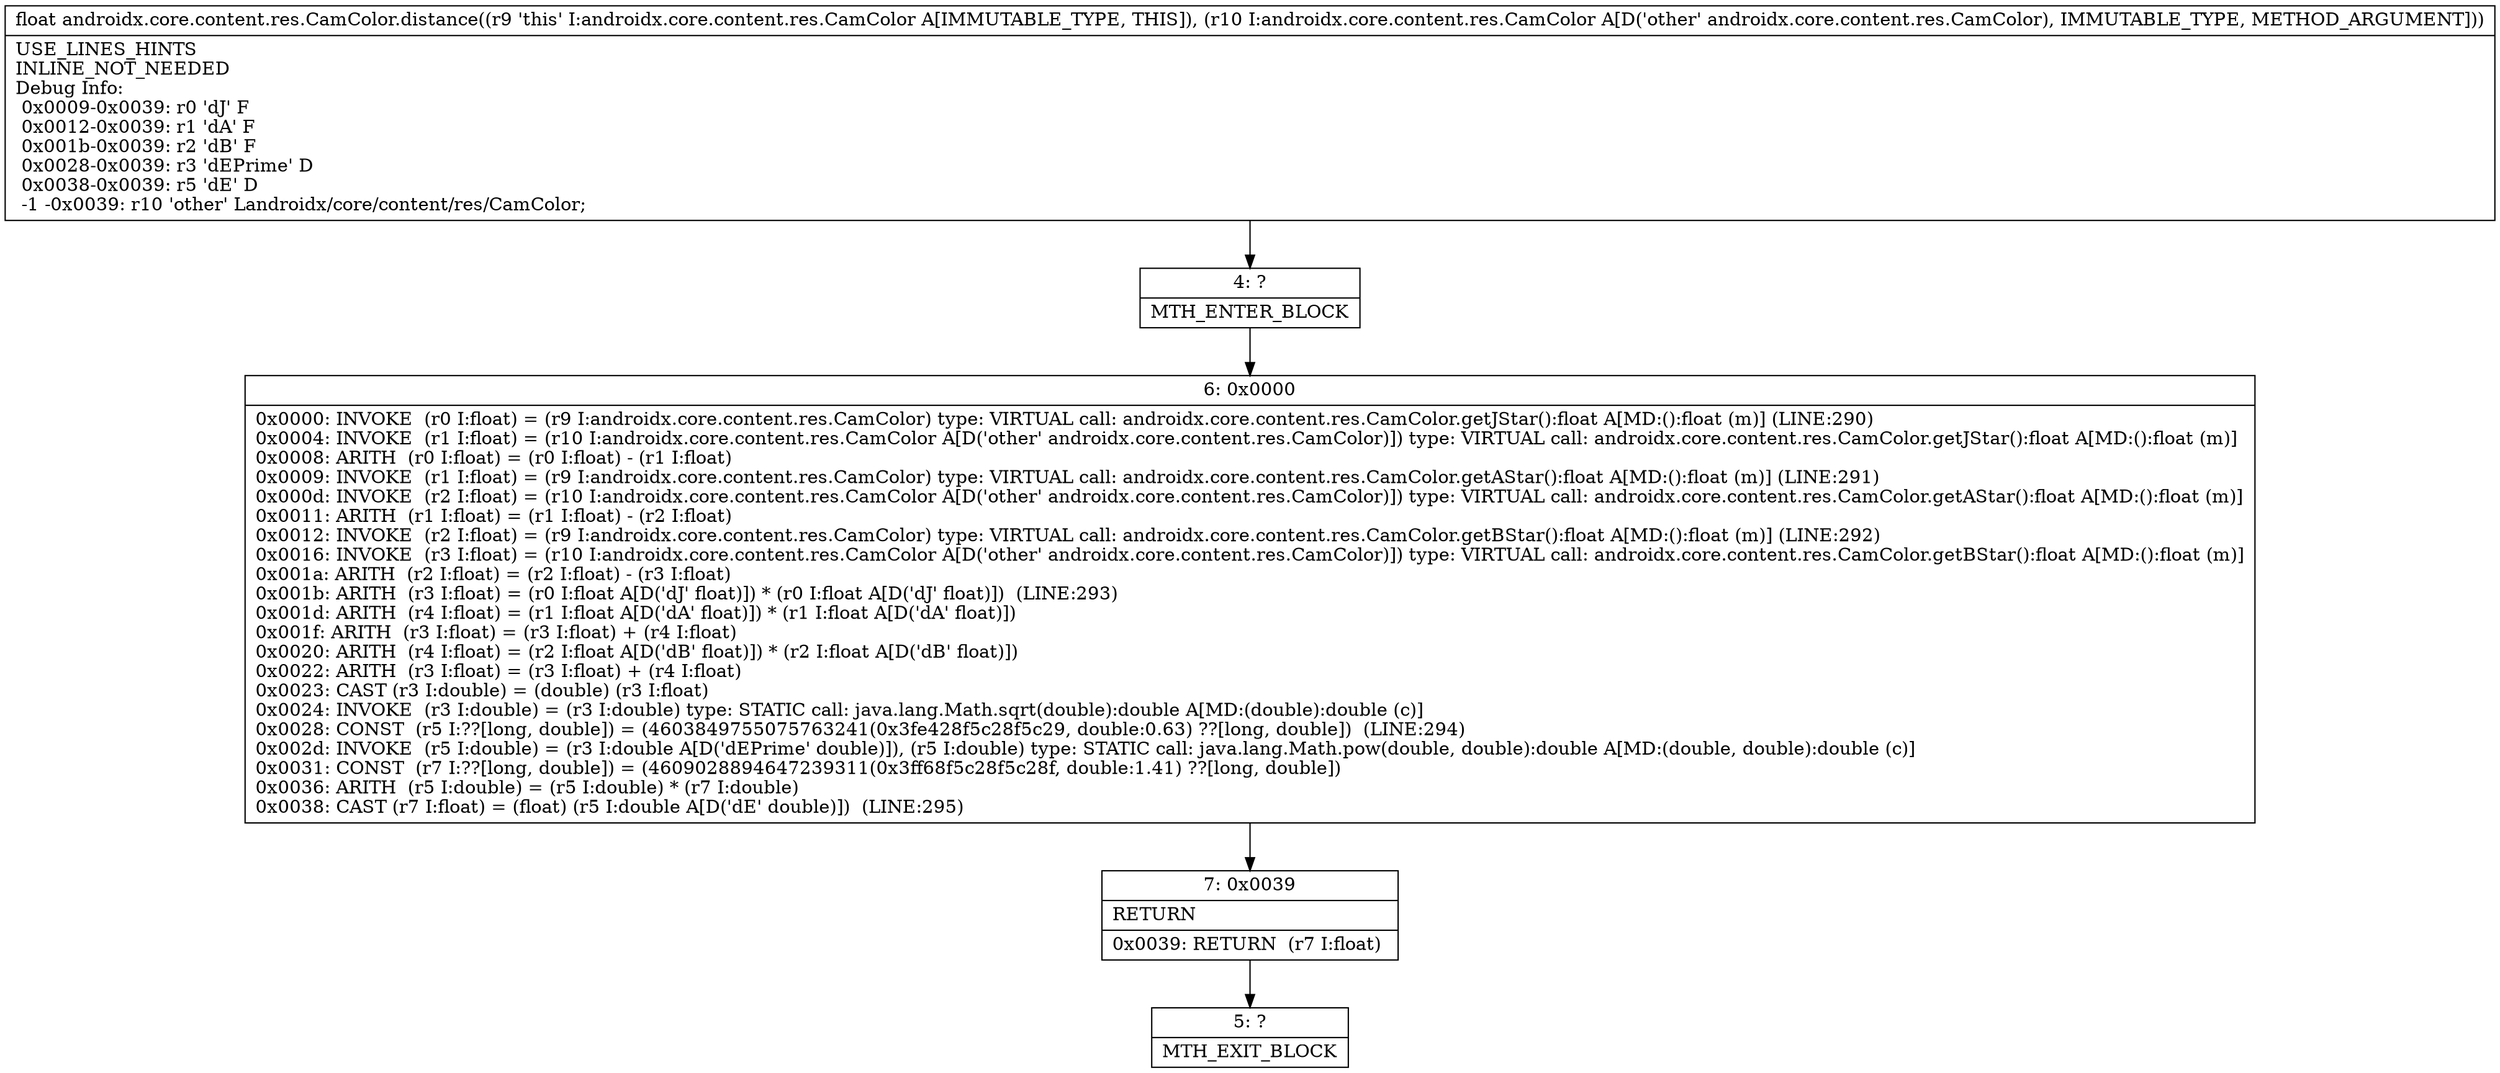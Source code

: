 digraph "CFG forandroidx.core.content.res.CamColor.distance(Landroidx\/core\/content\/res\/CamColor;)F" {
Node_4 [shape=record,label="{4\:\ ?|MTH_ENTER_BLOCK\l}"];
Node_6 [shape=record,label="{6\:\ 0x0000|0x0000: INVOKE  (r0 I:float) = (r9 I:androidx.core.content.res.CamColor) type: VIRTUAL call: androidx.core.content.res.CamColor.getJStar():float A[MD:():float (m)] (LINE:290)\l0x0004: INVOKE  (r1 I:float) = (r10 I:androidx.core.content.res.CamColor A[D('other' androidx.core.content.res.CamColor)]) type: VIRTUAL call: androidx.core.content.res.CamColor.getJStar():float A[MD:():float (m)]\l0x0008: ARITH  (r0 I:float) = (r0 I:float) \- (r1 I:float) \l0x0009: INVOKE  (r1 I:float) = (r9 I:androidx.core.content.res.CamColor) type: VIRTUAL call: androidx.core.content.res.CamColor.getAStar():float A[MD:():float (m)] (LINE:291)\l0x000d: INVOKE  (r2 I:float) = (r10 I:androidx.core.content.res.CamColor A[D('other' androidx.core.content.res.CamColor)]) type: VIRTUAL call: androidx.core.content.res.CamColor.getAStar():float A[MD:():float (m)]\l0x0011: ARITH  (r1 I:float) = (r1 I:float) \- (r2 I:float) \l0x0012: INVOKE  (r2 I:float) = (r9 I:androidx.core.content.res.CamColor) type: VIRTUAL call: androidx.core.content.res.CamColor.getBStar():float A[MD:():float (m)] (LINE:292)\l0x0016: INVOKE  (r3 I:float) = (r10 I:androidx.core.content.res.CamColor A[D('other' androidx.core.content.res.CamColor)]) type: VIRTUAL call: androidx.core.content.res.CamColor.getBStar():float A[MD:():float (m)]\l0x001a: ARITH  (r2 I:float) = (r2 I:float) \- (r3 I:float) \l0x001b: ARITH  (r3 I:float) = (r0 I:float A[D('dJ' float)]) * (r0 I:float A[D('dJ' float)])  (LINE:293)\l0x001d: ARITH  (r4 I:float) = (r1 I:float A[D('dA' float)]) * (r1 I:float A[D('dA' float)]) \l0x001f: ARITH  (r3 I:float) = (r3 I:float) + (r4 I:float) \l0x0020: ARITH  (r4 I:float) = (r2 I:float A[D('dB' float)]) * (r2 I:float A[D('dB' float)]) \l0x0022: ARITH  (r3 I:float) = (r3 I:float) + (r4 I:float) \l0x0023: CAST (r3 I:double) = (double) (r3 I:float) \l0x0024: INVOKE  (r3 I:double) = (r3 I:double) type: STATIC call: java.lang.Math.sqrt(double):double A[MD:(double):double (c)]\l0x0028: CONST  (r5 I:??[long, double]) = (4603849755075763241(0x3fe428f5c28f5c29, double:0.63) ??[long, double])  (LINE:294)\l0x002d: INVOKE  (r5 I:double) = (r3 I:double A[D('dEPrime' double)]), (r5 I:double) type: STATIC call: java.lang.Math.pow(double, double):double A[MD:(double, double):double (c)]\l0x0031: CONST  (r7 I:??[long, double]) = (4609028894647239311(0x3ff68f5c28f5c28f, double:1.41) ??[long, double]) \l0x0036: ARITH  (r5 I:double) = (r5 I:double) * (r7 I:double) \l0x0038: CAST (r7 I:float) = (float) (r5 I:double A[D('dE' double)])  (LINE:295)\l}"];
Node_7 [shape=record,label="{7\:\ 0x0039|RETURN\l|0x0039: RETURN  (r7 I:float) \l}"];
Node_5 [shape=record,label="{5\:\ ?|MTH_EXIT_BLOCK\l}"];
MethodNode[shape=record,label="{float androidx.core.content.res.CamColor.distance((r9 'this' I:androidx.core.content.res.CamColor A[IMMUTABLE_TYPE, THIS]), (r10 I:androidx.core.content.res.CamColor A[D('other' androidx.core.content.res.CamColor), IMMUTABLE_TYPE, METHOD_ARGUMENT]))  | USE_LINES_HINTS\lINLINE_NOT_NEEDED\lDebug Info:\l  0x0009\-0x0039: r0 'dJ' F\l  0x0012\-0x0039: r1 'dA' F\l  0x001b\-0x0039: r2 'dB' F\l  0x0028\-0x0039: r3 'dEPrime' D\l  0x0038\-0x0039: r5 'dE' D\l  \-1 \-0x0039: r10 'other' Landroidx\/core\/content\/res\/CamColor;\l}"];
MethodNode -> Node_4;Node_4 -> Node_6;
Node_6 -> Node_7;
Node_7 -> Node_5;
}

